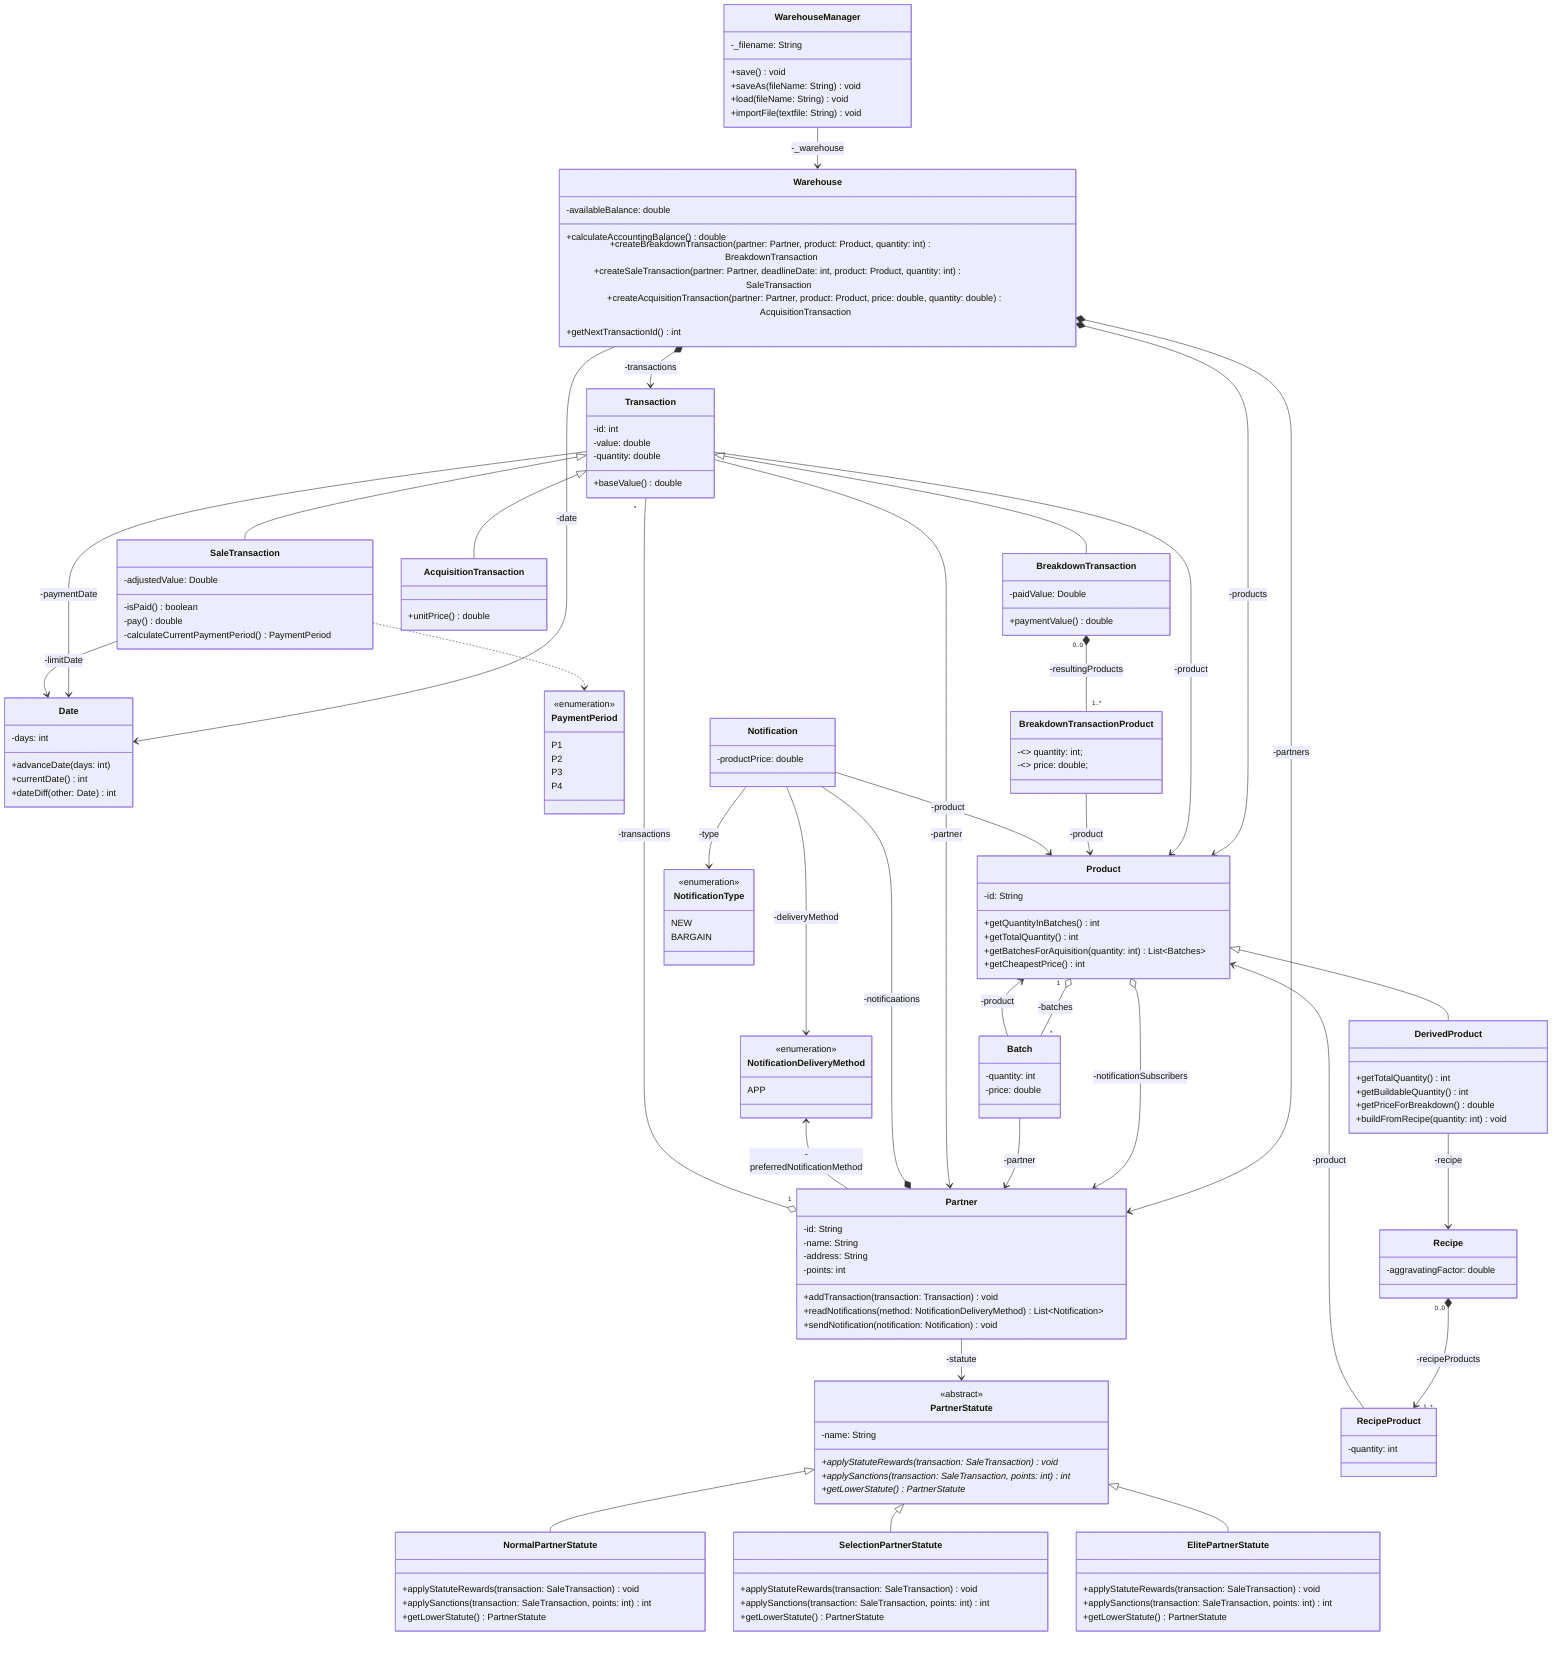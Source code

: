 classDiagram
    class WarehouseManager {
        -_filename: String
        +save() void
        +saveAs(fileName: String) void
        +load(fileName: String) void
        +importFile(textfile: String) void
    }

    class Warehouse {
        -availableBalance: double

        +calculateAccountingBalance() double
        +createBreakdownTransaction(partner: Partner, product: Product, quantity: int) BreakdownTransaction
        +createSaleTransaction(partner: Partner, deadlineDate: int, product: Product, quantity: int) SaleTransaction
        +createAcquisitionTransaction(partner: Partner, product: Product, price: double, quantity: double) AcquisitionTransaction
        +getNextTransactionId() int
    }

    class Date {
        -days: int

        +advanceDate(days: int)
        +currentDate() int
        +dateDiff(other: Date) int
    }

    class Product {
        -id: String
        +getQuantityInBatches() int
        +getTotalQuantity() int
        +getBatchesForAquisition(quantity: int) List~Batches~
        +getCheapestPrice() int
    }

    class DerivedProduct {
        +getTotalQuantity() int
        +getBuildableQuantity() int
        +getPriceForBreakdown() double
        +buildFromRecipe(quantity: int) void
    }

    class Batch {
        -quantity: int
        -price: double
    }

    class Partner {
        -id: String
        -name: String
        -address: String
        -points: int

        +addTransaction(transaction: Transaction) void
        +readNotifications(method: NotificationDeliveryMethod) List~Notification~
        +sendNotification(notification: Notification) void
    }

    class PartnerStatute {
        <<abstract>>
        -name: String
        +applyStatuteRewards(transaction: SaleTransaction)* void
        +applySanctions(transaction: SaleTransaction, points: int)* int
        +getLowerStatute()* PartnerStatute
    }

    class NormalPartnerStatute {
        +applyStatuteRewards(transaction: SaleTransaction) void
        +applySanctions(transaction: SaleTransaction, points: int) int
        +getLowerStatute() PartnerStatute
    }

    class SelectionPartnerStatute {
        +applyStatuteRewards(transaction: SaleTransaction) void
        +applySanctions(transaction: SaleTransaction, points: int) int
        +getLowerStatute() PartnerStatute
    }

    class ElitePartnerStatute {
        +applyStatuteRewards(transaction: SaleTransaction) void
        +applySanctions(transaction: SaleTransaction, points: int) int
        +getLowerStatute() PartnerStatute
    }

    class Recipe {
        -aggravatingFactor: double
    }

    class RecipeProduct {
        -quantity: int
    }

    class Transaction {
        -id: int
        -value: double
        -quantity: double
        +baseValue() double
    }

    class BreakdownTransaction {
        -paidValue: Double
        +paymentValue() double
    }

    class SaleTransaction {
        -adjustedValue: Double
        -isPaid() boolean
        -pay() double
        -calculateCurrentPaymentPeriod() PaymentPeriod
    }

    class PaymentPeriod {
        <<enumeration>>
        P1
        P2
        P3
        P4
    }

    class AcquisitionTransaction {
        +unitPrice() double
    }

    class BreakdownTransactionProduct {
        -<<final>> quantity: int;
        -<<final>> price: double;
    }

    class NotificationType {
        <<enumeration>>
        NEW
        BARGAIN
    }

    class NotificationDeliveryMethod {
        <<enumeration>>
        APP
    }

    class Notification {
      -productPrice: double
    }

    WarehouseManager --> Warehouse: -_warehouse

    Warehouse *--> Transaction: -transactions
    Warehouse *--> Partner: -partners
    Warehouse *--> Product: -products
    Warehouse --> Date: -date

    Product <|-- DerivedProduct
    Product o--> Partner: -notificationSubscribers

    Recipe "0..0" *--> "1..*" RecipeProduct: -recipeProducts
    DerivedProduct --> Recipe: -recipe
    RecipeProduct --> Product: -product

    Transaction <|-- BreakdownTransaction
    Transaction <|-- SaleTransaction
    Transaction <|-- AcquisitionTransaction

    Transaction --> Product: -product
    Transaction --> Date: -paymentDate

    SaleTransaction --> Date: -limitDate
    SaleTransaction ..> PaymentPeriod

    BreakdownTransaction "0..0" *-- "1..*" BreakdownTransactionProduct: -resultingProducts
    BreakdownTransactionProduct --> Product : -product

    Batch --> Partner: -partner
    Transaction --> Partner: -partner
    Batch --> Product: -product

    Partner --> PartnerStatute: -statute
    Partner "1" o-- "*" Transaction: -transactions

    PartnerStatute <|-- NormalPartnerStatute
    PartnerStatute <|-- SelectionPartnerStatute
    PartnerStatute <|-- ElitePartnerStatute

    Product "1" o-- "*" Batch: -batches

    Notification --> Product: -product
    Notification --> NotificationDeliveryMethod: -deliveryMethod
    Notification --> NotificationType: -type
    Notification --* Partner: -notificaations

    NotificationDeliveryMethod <-- Partner: -preferredNotificationMethod